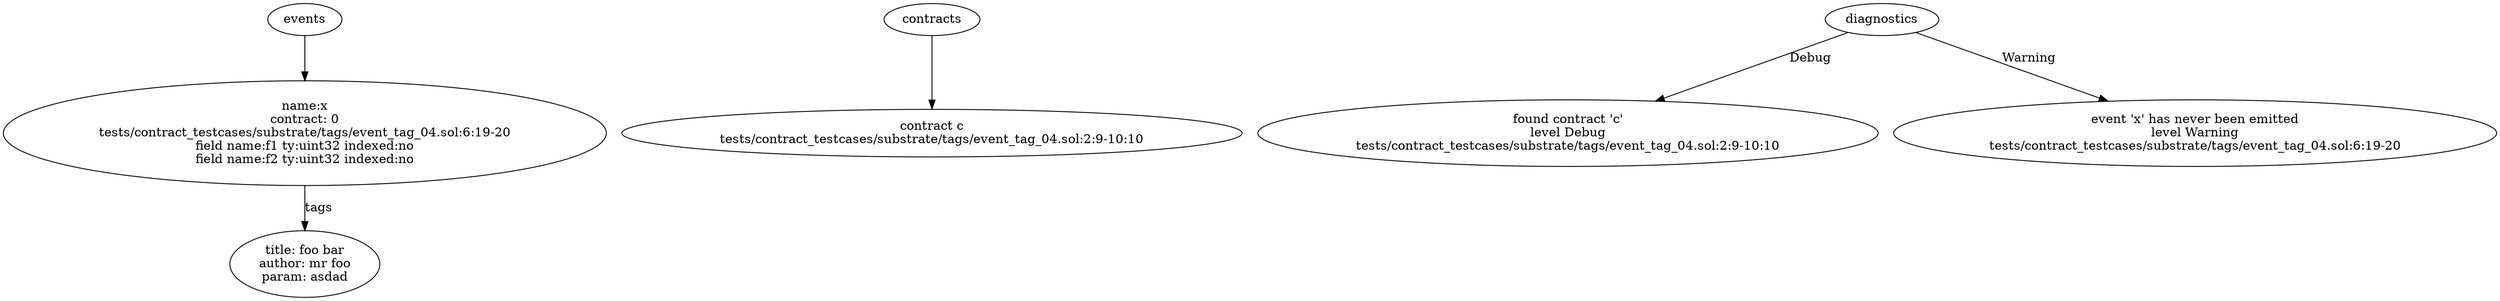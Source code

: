 strict digraph "tests/contract_testcases/substrate/tags/event_tag_04.sol" {
	x [label="name:x\ncontract: 0\ntests/contract_testcases/substrate/tags/event_tag_04.sol:6:19-20\nfield name:f1 ty:uint32 indexed:no\nfield name:f2 ty:uint32 indexed:no"]
	tags [label="title: foo bar\nauthor: mr foo\nparam: asdad"]
	contract [label="contract c\ntests/contract_testcases/substrate/tags/event_tag_04.sol:2:9-10:10"]
	diagnostic [label="found contract 'c'\nlevel Debug\ntests/contract_testcases/substrate/tags/event_tag_04.sol:2:9-10:10"]
	diagnostic_8 [label="event 'x' has never been emitted\nlevel Warning\ntests/contract_testcases/substrate/tags/event_tag_04.sol:6:19-20"]
	events -> x
	x -> tags [label="tags"]
	contracts -> contract
	diagnostics -> diagnostic [label="Debug"]
	diagnostics -> diagnostic_8 [label="Warning"]
}
